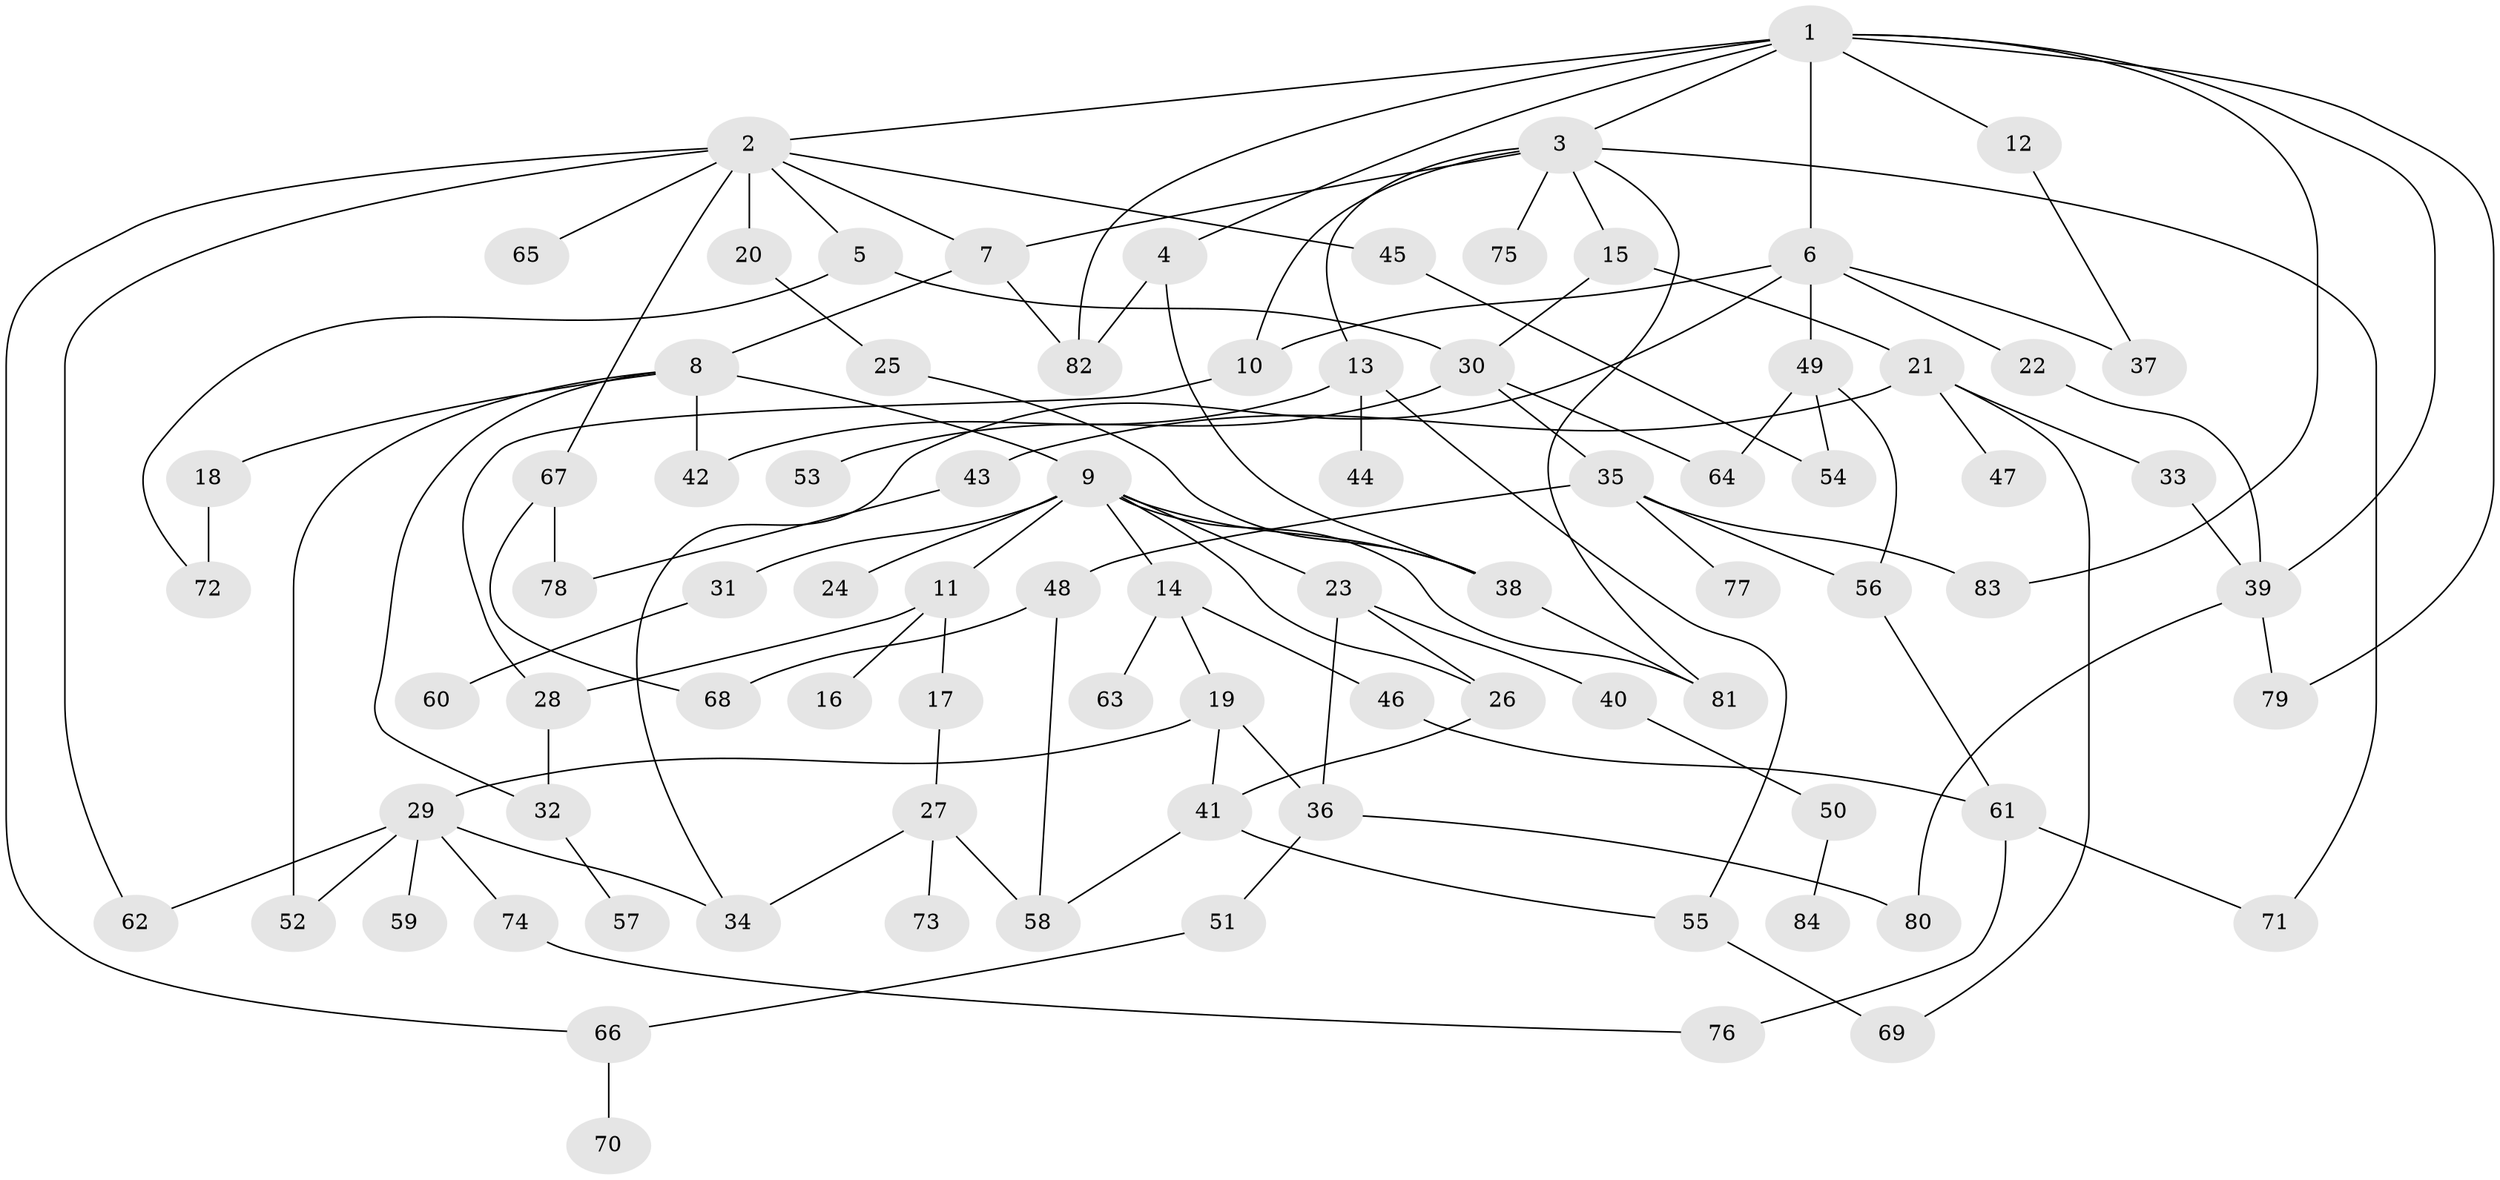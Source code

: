 // Generated by graph-tools (version 1.1) at 2025/41/03/09/25 04:41:44]
// undirected, 84 vertices, 122 edges
graph export_dot {
graph [start="1"]
  node [color=gray90,style=filled];
  1;
  2;
  3;
  4;
  5;
  6;
  7;
  8;
  9;
  10;
  11;
  12;
  13;
  14;
  15;
  16;
  17;
  18;
  19;
  20;
  21;
  22;
  23;
  24;
  25;
  26;
  27;
  28;
  29;
  30;
  31;
  32;
  33;
  34;
  35;
  36;
  37;
  38;
  39;
  40;
  41;
  42;
  43;
  44;
  45;
  46;
  47;
  48;
  49;
  50;
  51;
  52;
  53;
  54;
  55;
  56;
  57;
  58;
  59;
  60;
  61;
  62;
  63;
  64;
  65;
  66;
  67;
  68;
  69;
  70;
  71;
  72;
  73;
  74;
  75;
  76;
  77;
  78;
  79;
  80;
  81;
  82;
  83;
  84;
  1 -- 2;
  1 -- 3;
  1 -- 4;
  1 -- 6;
  1 -- 12;
  1 -- 39;
  1 -- 82;
  1 -- 79;
  1 -- 83;
  2 -- 5;
  2 -- 7;
  2 -- 20;
  2 -- 45;
  2 -- 62;
  2 -- 65;
  2 -- 67;
  2 -- 66;
  3 -- 13;
  3 -- 15;
  3 -- 75;
  3 -- 81;
  3 -- 10;
  3 -- 7;
  3 -- 71;
  4 -- 38;
  4 -- 82;
  5 -- 30;
  5 -- 72;
  6 -- 10;
  6 -- 22;
  6 -- 34;
  6 -- 37;
  6 -- 49;
  7 -- 8;
  7 -- 82;
  8 -- 9;
  8 -- 18;
  8 -- 42;
  8 -- 52;
  8 -- 32;
  9 -- 11;
  9 -- 14;
  9 -- 23;
  9 -- 24;
  9 -- 26;
  9 -- 31;
  9 -- 38;
  9 -- 81;
  10 -- 28;
  11 -- 16;
  11 -- 17;
  11 -- 28;
  12 -- 37;
  13 -- 44;
  13 -- 42;
  13 -- 55;
  14 -- 19;
  14 -- 46;
  14 -- 63;
  15 -- 21;
  15 -- 30;
  17 -- 27;
  18 -- 72;
  19 -- 29;
  19 -- 36;
  19 -- 41;
  20 -- 25;
  21 -- 33;
  21 -- 43;
  21 -- 47;
  21 -- 69;
  22 -- 39;
  23 -- 40;
  23 -- 36;
  23 -- 26;
  25 -- 38;
  26 -- 41;
  27 -- 73;
  27 -- 58;
  27 -- 34;
  28 -- 32;
  29 -- 52;
  29 -- 59;
  29 -- 74;
  29 -- 34;
  29 -- 62;
  30 -- 35;
  30 -- 53;
  30 -- 64;
  31 -- 60;
  32 -- 57;
  33 -- 39;
  35 -- 48;
  35 -- 77;
  35 -- 83;
  35 -- 56;
  36 -- 51;
  36 -- 80;
  38 -- 81;
  39 -- 79;
  39 -- 80;
  40 -- 50;
  41 -- 55;
  41 -- 58;
  43 -- 78;
  45 -- 54;
  46 -- 61;
  48 -- 68;
  48 -- 58;
  49 -- 56;
  49 -- 54;
  49 -- 64;
  50 -- 84;
  51 -- 66;
  55 -- 69;
  56 -- 61;
  61 -- 71;
  61 -- 76;
  66 -- 70;
  67 -- 68;
  67 -- 78;
  74 -- 76;
}
